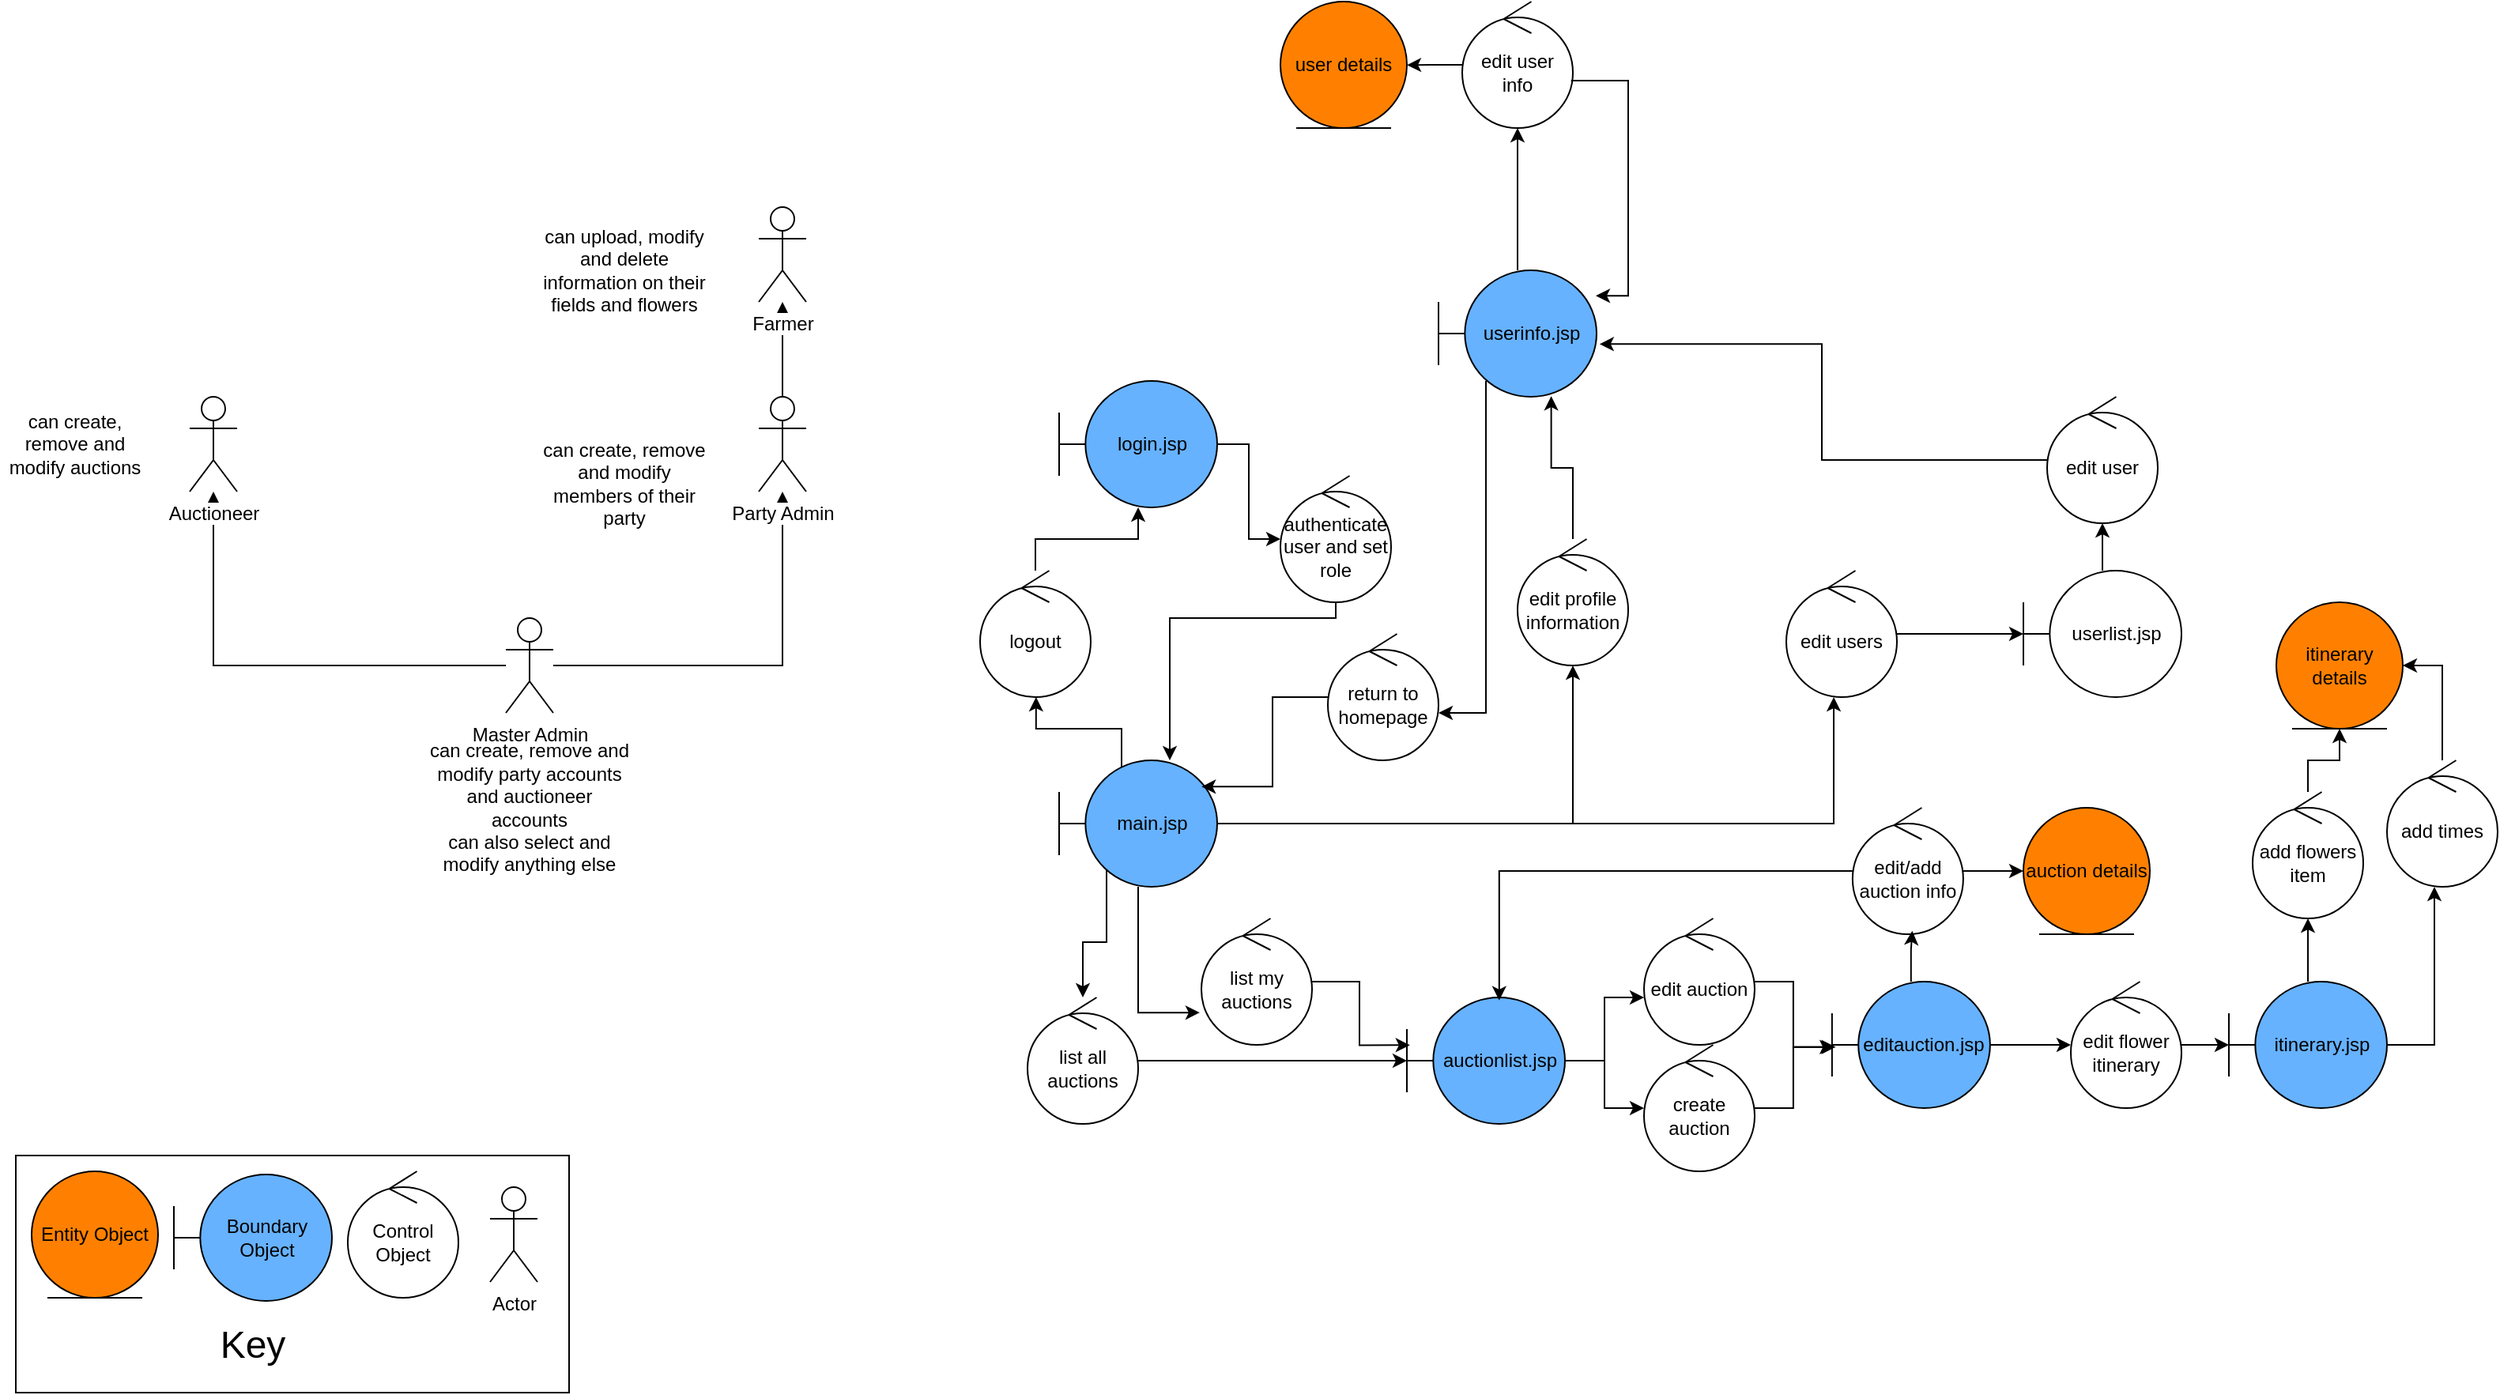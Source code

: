 <mxfile version="12.6.2" type="device"><diagram name="Page-1" id="e7e014a7-5840-1c2e-5031-d8a46d1fe8dd"><mxGraphModel dx="1504" dy="691" grid="1" gridSize="10" guides="1" tooltips="1" connect="1" arrows="1" fold="1" page="1" pageScale="1" pageWidth="1169" pageHeight="826" background="#ffffff" math="0" shadow="0"><root><mxCell id="0"/><mxCell id="1" parent="0"/><mxCell id="zWwaQ9CcFNDNNIFdKyvK-45" value="&lt;div&gt;&lt;br&gt;&lt;/div&gt;&lt;div&gt;&lt;br&gt;&lt;/div&gt;&lt;div&gt;&lt;br&gt;&lt;/div&gt;&lt;div&gt;&lt;br&gt;&lt;/div&gt;&lt;div&gt;&lt;br&gt;&lt;/div&gt;&lt;div&gt;&lt;br&gt;&lt;/div&gt;&lt;div&gt;&lt;br&gt;&lt;/div&gt;&lt;div&gt;&lt;br&gt;&lt;/div&gt;" style="rounded=0;whiteSpace=wrap;html=1;fillColor=none;" vertex="1" parent="1"><mxGeometry x="20" y="800" width="350" height="150" as="geometry"/></mxCell><mxCell id="zWwaQ9CcFNDNNIFdKyvK-55" value="" style="edgeStyle=orthogonalEdgeStyle;rounded=0;orthogonalLoop=1;jettySize=auto;html=1;" edge="1" parent="1" source="zWwaQ9CcFNDNNIFdKyvK-50" target="zWwaQ9CcFNDNNIFdKyvK-54"><mxGeometry relative="1" as="geometry"/></mxCell><mxCell id="zWwaQ9CcFNDNNIFdKyvK-59" value="" style="edgeStyle=orthogonalEdgeStyle;rounded=0;orthogonalLoop=1;jettySize=auto;html=1;" edge="1" parent="1" source="zWwaQ9CcFNDNNIFdKyvK-50" target="zWwaQ9CcFNDNNIFdKyvK-58"><mxGeometry relative="1" as="geometry"/></mxCell><mxCell id="zWwaQ9CcFNDNNIFdKyvK-50" value="Master Admin" style="shape=umlActor;verticalLabelPosition=bottom;labelBackgroundColor=#ffffff;verticalAlign=top;html=1;fillColor=none;" vertex="1" parent="1"><mxGeometry x="330" y="460" width="30" height="60" as="geometry"/></mxCell><mxCell id="zWwaQ9CcFNDNNIFdKyvK-61" value="" style="edgeStyle=orthogonalEdgeStyle;rounded=0;orthogonalLoop=1;jettySize=auto;html=1;" edge="1" parent="1" source="zWwaQ9CcFNDNNIFdKyvK-58" target="zWwaQ9CcFNDNNIFdKyvK-60"><mxGeometry relative="1" as="geometry"/></mxCell><mxCell id="zWwaQ9CcFNDNNIFdKyvK-58" value="Party Admin" style="shape=umlActor;verticalLabelPosition=bottom;labelBackgroundColor=#ffffff;verticalAlign=top;html=1;fillColor=none;" vertex="1" parent="1"><mxGeometry x="490" y="320" width="30" height="60" as="geometry"/></mxCell><mxCell id="zWwaQ9CcFNDNNIFdKyvK-60" value="Farmer" style="shape=umlActor;verticalLabelPosition=bottom;labelBackgroundColor=#ffffff;verticalAlign=top;html=1;fillColor=none;" vertex="1" parent="1"><mxGeometry x="490" y="200" width="30" height="60" as="geometry"/></mxCell><mxCell id="zWwaQ9CcFNDNNIFdKyvK-54" value="Auctioneer" style="shape=umlActor;verticalLabelPosition=bottom;labelBackgroundColor=#ffffff;verticalAlign=top;html=1;fillColor=none;" vertex="1" parent="1"><mxGeometry x="130" y="320" width="30" height="60" as="geometry"/></mxCell><mxCell id="zWwaQ9CcFNDNNIFdKyvK-62" value="can create, remove and modify auctions" style="text;html=1;strokeColor=none;fillColor=none;align=center;verticalAlign=middle;whiteSpace=wrap;rounded=0;" vertex="1" parent="1"><mxGeometry x="10" y="330" width="95" height="40" as="geometry"/></mxCell><mxCell id="zWwaQ9CcFNDNNIFdKyvK-63" value="&lt;div&gt;can create, remove and modify party accounts and auctioneer accounts&lt;/div&gt;&lt;div&gt;can also select and modify anything else&lt;br&gt;&lt;/div&gt;" style="text;html=1;strokeColor=none;fillColor=none;align=center;verticalAlign=middle;whiteSpace=wrap;rounded=0;" vertex="1" parent="1"><mxGeometry x="280" y="570" width="130" height="20" as="geometry"/></mxCell><mxCell id="zWwaQ9CcFNDNNIFdKyvK-64" value="can create, remove and modify members of their party" style="text;html=1;strokeColor=none;fillColor=none;align=center;verticalAlign=middle;whiteSpace=wrap;rounded=0;" vertex="1" parent="1"><mxGeometry x="350" y="350" width="110" height="50" as="geometry"/></mxCell><mxCell id="zWwaQ9CcFNDNNIFdKyvK-65" value="can upload, modify and delete information on their fields and flowers" style="text;html=1;strokeColor=none;fillColor=none;align=center;verticalAlign=middle;whiteSpace=wrap;rounded=0;" vertex="1" parent="1"><mxGeometry x="345" y="210" width="120" height="60" as="geometry"/></mxCell><mxCell id="zWwaQ9CcFNDNNIFdKyvK-79" value="" style="edgeStyle=orthogonalEdgeStyle;rounded=0;orthogonalLoop=1;jettySize=auto;html=1;entryX=0;entryY=0.5;entryDx=0;entryDy=0;entryPerimeter=0;" edge="1" parent="1" source="zWwaQ9CcFNDNNIFdKyvK-67" target="zWwaQ9CcFNDNNIFdKyvK-80"><mxGeometry relative="1" as="geometry"><mxPoint x="820" y="419.588" as="targetPoint"/></mxGeometry></mxCell><mxCell id="zWwaQ9CcFNDNNIFdKyvK-67" value="login.jsp" style="shape=umlBoundary;whiteSpace=wrap;html=1;fillColor=#66B2FF;" vertex="1" parent="1"><mxGeometry x="680" y="310" width="100" height="80" as="geometry"/></mxCell><mxCell id="zWwaQ9CcFNDNNIFdKyvK-75" value="" style="edgeStyle=orthogonalEdgeStyle;rounded=0;orthogonalLoop=1;jettySize=auto;html=1;" edge="1" parent="1" source="zWwaQ9CcFNDNNIFdKyvK-71" target="zWwaQ9CcFNDNNIFdKyvK-73"><mxGeometry relative="1" as="geometry"><mxPoint x="1050.118" y="200" as="targetPoint"/></mxGeometry></mxCell><mxCell id="zWwaQ9CcFNDNNIFdKyvK-101" style="edgeStyle=orthogonalEdgeStyle;rounded=0;orthogonalLoop=1;jettySize=auto;html=1;entryX=1;entryY=0.625;entryDx=0;entryDy=0;entryPerimeter=0;exitX=0.3;exitY=0.875;exitDx=0;exitDy=0;exitPerimeter=0;" edge="1" parent="1" source="zWwaQ9CcFNDNNIFdKyvK-71" target="zWwaQ9CcFNDNNIFdKyvK-102"><mxGeometry relative="1" as="geometry"><mxPoint x="940" y="520" as="targetPoint"/><Array as="points"><mxPoint x="950" y="520"/></Array></mxGeometry></mxCell><mxCell id="zWwaQ9CcFNDNNIFdKyvK-71" value="userinfo.jsp" style="shape=umlBoundary;whiteSpace=wrap;html=1;fillColor=#66B2FF;" vertex="1" parent="1"><mxGeometry x="920" y="240" width="100" height="80" as="geometry"/></mxCell><mxCell id="zWwaQ9CcFNDNNIFdKyvK-77" value="" style="edgeStyle=orthogonalEdgeStyle;rounded=0;orthogonalLoop=1;jettySize=auto;html=1;entryX=0.995;entryY=0.201;entryDx=0;entryDy=0;entryPerimeter=0;" edge="1" parent="1" source="zWwaQ9CcFNDNNIFdKyvK-73" target="zWwaQ9CcFNDNNIFdKyvK-71"><mxGeometry relative="1" as="geometry"><mxPoint x="1030" y="260" as="targetPoint"/><Array as="points"><mxPoint x="1040" y="120"/><mxPoint x="1040" y="256"/></Array></mxGeometry></mxCell><mxCell id="zWwaQ9CcFNDNNIFdKyvK-140" value="" style="edgeStyle=orthogonalEdgeStyle;rounded=0;orthogonalLoop=1;jettySize=auto;html=1;" edge="1" parent="1" source="zWwaQ9CcFNDNNIFdKyvK-73"><mxGeometry relative="1" as="geometry"><mxPoint x="900.0" y="110.176" as="targetPoint"/></mxGeometry></mxCell><mxCell id="zWwaQ9CcFNDNNIFdKyvK-73" value="edit user info" style="ellipse;shape=umlControl;whiteSpace=wrap;html=1;fillColor=none;" vertex="1" parent="1"><mxGeometry x="935" y="70" width="70" height="80" as="geometry"/></mxCell><mxCell id="zWwaQ9CcFNDNNIFdKyvK-82" style="edgeStyle=orthogonalEdgeStyle;rounded=0;orthogonalLoop=1;jettySize=auto;html=1;" edge="1" parent="1" source="zWwaQ9CcFNDNNIFdKyvK-80" target="zWwaQ9CcFNDNNIFdKyvK-81"><mxGeometry relative="1" as="geometry"><Array as="points"><mxPoint x="855" y="460"/><mxPoint x="750" y="460"/></Array></mxGeometry></mxCell><mxCell id="zWwaQ9CcFNDNNIFdKyvK-80" value="authenticate user and set role" style="ellipse;shape=umlControl;whiteSpace=wrap;html=1;fillColor=none;" vertex="1" parent="1"><mxGeometry x="820" y="370" width="70" height="80" as="geometry"/></mxCell><mxCell id="zWwaQ9CcFNDNNIFdKyvK-85" style="edgeStyle=orthogonalEdgeStyle;rounded=0;orthogonalLoop=1;jettySize=auto;html=1;" edge="1" parent="1" source="zWwaQ9CcFNDNNIFdKyvK-81" target="zWwaQ9CcFNDNNIFdKyvK-84"><mxGeometry relative="1" as="geometry"/></mxCell><mxCell id="zWwaQ9CcFNDNNIFdKyvK-87" style="edgeStyle=orthogonalEdgeStyle;rounded=0;orthogonalLoop=1;jettySize=auto;html=1;entryX=0.429;entryY=1;entryDx=0;entryDy=0;entryPerimeter=0;" edge="1" parent="1" source="zWwaQ9CcFNDNNIFdKyvK-81" target="zWwaQ9CcFNDNNIFdKyvK-89"><mxGeometry relative="1" as="geometry"><mxPoint x="1190" y="550" as="targetPoint"/></mxGeometry></mxCell><mxCell id="zWwaQ9CcFNDNNIFdKyvK-93" style="edgeStyle=orthogonalEdgeStyle;rounded=0;orthogonalLoop=1;jettySize=auto;html=1;entryX=0.506;entryY=1;entryDx=0;entryDy=0;entryPerimeter=0;exitX=0.395;exitY=0.076;exitDx=0;exitDy=0;exitPerimeter=0;" edge="1" parent="1" source="zWwaQ9CcFNDNNIFdKyvK-81" target="zWwaQ9CcFNDNNIFdKyvK-94"><mxGeometry relative="1" as="geometry"><mxPoint x="710" y="460" as="targetPoint"/><Array as="points"><mxPoint x="720" y="530"/><mxPoint x="665" y="530"/></Array></mxGeometry></mxCell><mxCell id="zWwaQ9CcFNDNNIFdKyvK-105" value="" style="edgeStyle=orthogonalEdgeStyle;rounded=0;orthogonalLoop=1;jettySize=auto;html=1;exitX=0.289;exitY=0.84;exitDx=0;exitDy=0;exitPerimeter=0;" edge="1" parent="1" source="zWwaQ9CcFNDNNIFdKyvK-81" target="zWwaQ9CcFNDNNIFdKyvK-104"><mxGeometry relative="1" as="geometry"><Array as="points"><mxPoint x="710" y="617"/><mxPoint x="710" y="665"/><mxPoint x="695" y="665"/></Array></mxGeometry></mxCell><mxCell id="zWwaQ9CcFNDNNIFdKyvK-107" style="edgeStyle=orthogonalEdgeStyle;rounded=0;orthogonalLoop=1;jettySize=auto;html=1;entryX=-0.015;entryY=0.745;entryDx=0;entryDy=0;entryPerimeter=0;" edge="1" parent="1" source="zWwaQ9CcFNDNNIFdKyvK-81" target="zWwaQ9CcFNDNNIFdKyvK-106"><mxGeometry relative="1" as="geometry"/></mxCell><mxCell id="zWwaQ9CcFNDNNIFdKyvK-81" value="main.jsp" style="shape=umlBoundary;whiteSpace=wrap;html=1;fillColor=#66B2FF;" vertex="1" parent="1"><mxGeometry x="680" y="550" width="100" height="80" as="geometry"/></mxCell><mxCell id="zWwaQ9CcFNDNNIFdKyvK-86" style="edgeStyle=orthogonalEdgeStyle;rounded=0;orthogonalLoop=1;jettySize=auto;html=1;entryX=0.713;entryY=0.995;entryDx=0;entryDy=0;entryPerimeter=0;" edge="1" parent="1" source="zWwaQ9CcFNDNNIFdKyvK-84" target="zWwaQ9CcFNDNNIFdKyvK-71"><mxGeometry relative="1" as="geometry"/></mxCell><mxCell id="zWwaQ9CcFNDNNIFdKyvK-84" value="edit profile information" style="ellipse;shape=umlControl;whiteSpace=wrap;html=1;fillColor=none;" vertex="1" parent="1"><mxGeometry x="970" y="410" width="70" height="80" as="geometry"/></mxCell><mxCell id="zWwaQ9CcFNDNNIFdKyvK-91" value="" style="edgeStyle=orthogonalEdgeStyle;rounded=0;orthogonalLoop=1;jettySize=auto;html=1;" edge="1" parent="1" source="zWwaQ9CcFNDNNIFdKyvK-89"><mxGeometry relative="1" as="geometry"><mxPoint x="1290" y="470" as="targetPoint"/></mxGeometry></mxCell><mxCell id="zWwaQ9CcFNDNNIFdKyvK-89" value="edit users" style="ellipse;shape=umlControl;whiteSpace=wrap;html=1;fillColor=none;" vertex="1" parent="1"><mxGeometry x="1140" y="430" width="70" height="80" as="geometry"/></mxCell><mxCell id="zWwaQ9CcFNDNNIFdKyvK-99" value="" style="edgeStyle=orthogonalEdgeStyle;rounded=0;orthogonalLoop=1;jettySize=auto;html=1;" edge="1" parent="1" source="zWwaQ9CcFNDNNIFdKyvK-92" target="zWwaQ9CcFNDNNIFdKyvK-98"><mxGeometry relative="1" as="geometry"/></mxCell><mxCell id="zWwaQ9CcFNDNNIFdKyvK-92" value="userlist.jsp" style="shape=umlBoundary;whiteSpace=wrap;html=1;fillColor=none;" vertex="1" parent="1"><mxGeometry x="1290" y="430" width="100" height="80" as="geometry"/></mxCell><mxCell id="zWwaQ9CcFNDNNIFdKyvK-95" style="edgeStyle=orthogonalEdgeStyle;rounded=0;orthogonalLoop=1;jettySize=auto;html=1;" edge="1" parent="1" source="zWwaQ9CcFNDNNIFdKyvK-94" target="zWwaQ9CcFNDNNIFdKyvK-67"><mxGeometry relative="1" as="geometry"/></mxCell><mxCell id="zWwaQ9CcFNDNNIFdKyvK-94" value="logout" style="ellipse;shape=umlControl;whiteSpace=wrap;html=1;fillColor=none;" vertex="1" parent="1"><mxGeometry x="630" y="430" width="70" height="80" as="geometry"/></mxCell><mxCell id="zWwaQ9CcFNDNNIFdKyvK-100" style="edgeStyle=orthogonalEdgeStyle;rounded=0;orthogonalLoop=1;jettySize=auto;html=1;entryX=1.019;entryY=0.583;entryDx=0;entryDy=0;entryPerimeter=0;" edge="1" parent="1" source="zWwaQ9CcFNDNNIFdKyvK-98" target="zWwaQ9CcFNDNNIFdKyvK-71"><mxGeometry relative="1" as="geometry"/></mxCell><mxCell id="zWwaQ9CcFNDNNIFdKyvK-98" value="edit user" style="ellipse;shape=umlControl;whiteSpace=wrap;html=1;fillColor=none;" vertex="1" parent="1"><mxGeometry x="1305" y="320" width="70" height="80" as="geometry"/></mxCell><mxCell id="zWwaQ9CcFNDNNIFdKyvK-103" style="edgeStyle=orthogonalEdgeStyle;rounded=0;orthogonalLoop=1;jettySize=auto;html=1;entryX=0.901;entryY=0.208;entryDx=0;entryDy=0;entryPerimeter=0;" edge="1" parent="1" source="zWwaQ9CcFNDNNIFdKyvK-102" target="zWwaQ9CcFNDNNIFdKyvK-81"><mxGeometry relative="1" as="geometry"/></mxCell><mxCell id="zWwaQ9CcFNDNNIFdKyvK-102" value="return to homepage" style="ellipse;shape=umlControl;whiteSpace=wrap;html=1;fillColor=none;" vertex="1" parent="1"><mxGeometry x="850" y="470" width="70" height="80" as="geometry"/></mxCell><mxCell id="zWwaQ9CcFNDNNIFdKyvK-110" style="edgeStyle=orthogonalEdgeStyle;rounded=0;orthogonalLoop=1;jettySize=auto;html=1;" edge="1" parent="1" source="zWwaQ9CcFNDNNIFdKyvK-104" target="zWwaQ9CcFNDNNIFdKyvK-108"><mxGeometry relative="1" as="geometry"/></mxCell><mxCell id="zWwaQ9CcFNDNNIFdKyvK-104" value="list all auctions" style="ellipse;shape=umlControl;whiteSpace=wrap;html=1;fillColor=none;" vertex="1" parent="1"><mxGeometry x="660" y="700" width="70" height="80" as="geometry"/></mxCell><mxCell id="zWwaQ9CcFNDNNIFdKyvK-109" style="edgeStyle=orthogonalEdgeStyle;rounded=0;orthogonalLoop=1;jettySize=auto;html=1;entryX=0.019;entryY=0.377;entryDx=0;entryDy=0;entryPerimeter=0;" edge="1" parent="1" source="zWwaQ9CcFNDNNIFdKyvK-106" target="zWwaQ9CcFNDNNIFdKyvK-108"><mxGeometry relative="1" as="geometry"/></mxCell><mxCell id="zWwaQ9CcFNDNNIFdKyvK-106" value="list my auctions" style="ellipse;shape=umlControl;whiteSpace=wrap;html=1;fillColor=none;" vertex="1" parent="1"><mxGeometry x="770" y="650" width="70" height="80" as="geometry"/></mxCell><mxCell id="zWwaQ9CcFNDNNIFdKyvK-112" style="edgeStyle=orthogonalEdgeStyle;rounded=0;orthogonalLoop=1;jettySize=auto;html=1;entryX=0;entryY=0.625;entryDx=0;entryDy=0;entryPerimeter=0;" edge="1" parent="1" source="zWwaQ9CcFNDNNIFdKyvK-108" target="zWwaQ9CcFNDNNIFdKyvK-111"><mxGeometry relative="1" as="geometry"/></mxCell><mxCell id="zWwaQ9CcFNDNNIFdKyvK-114" style="edgeStyle=orthogonalEdgeStyle;rounded=0;orthogonalLoop=1;jettySize=auto;html=1;" edge="1" parent="1" source="zWwaQ9CcFNDNNIFdKyvK-108" target="zWwaQ9CcFNDNNIFdKyvK-113"><mxGeometry relative="1" as="geometry"/></mxCell><mxCell id="zWwaQ9CcFNDNNIFdKyvK-108" value="auctionlist.jsp" style="shape=umlBoundary;whiteSpace=wrap;html=1;fillColor=#66B2FF;" vertex="1" parent="1"><mxGeometry x="900" y="700" width="100" height="80" as="geometry"/></mxCell><mxCell id="zWwaQ9CcFNDNNIFdKyvK-116" style="edgeStyle=orthogonalEdgeStyle;rounded=0;orthogonalLoop=1;jettySize=auto;html=1;entryX=0.012;entryY=0.517;entryDx=0;entryDy=0;entryPerimeter=0;" edge="1" parent="1" source="zWwaQ9CcFNDNNIFdKyvK-111" target="zWwaQ9CcFNDNNIFdKyvK-115"><mxGeometry relative="1" as="geometry"/></mxCell><mxCell id="zWwaQ9CcFNDNNIFdKyvK-111" value="edit auction" style="ellipse;shape=umlControl;whiteSpace=wrap;html=1;fillColor=none;" vertex="1" parent="1"><mxGeometry x="1050" y="650" width="70" height="80" as="geometry"/></mxCell><mxCell id="zWwaQ9CcFNDNNIFdKyvK-118" style="edgeStyle=orthogonalEdgeStyle;rounded=0;orthogonalLoop=1;jettySize=auto;html=1;entryX=0.024;entryY=0.517;entryDx=0;entryDy=0;entryPerimeter=0;" edge="1" parent="1" source="zWwaQ9CcFNDNNIFdKyvK-113" target="zWwaQ9CcFNDNNIFdKyvK-115"><mxGeometry relative="1" as="geometry"/></mxCell><mxCell id="zWwaQ9CcFNDNNIFdKyvK-113" value="create auction" style="ellipse;shape=umlControl;whiteSpace=wrap;html=1;fillColor=none;" vertex="1" parent="1"><mxGeometry x="1050" y="730" width="70" height="80" as="geometry"/></mxCell><mxCell id="zWwaQ9CcFNDNNIFdKyvK-125" style="edgeStyle=orthogonalEdgeStyle;rounded=0;orthogonalLoop=1;jettySize=auto;html=1;entryX=0.539;entryY=0.973;entryDx=0;entryDy=0;entryPerimeter=0;" edge="1" parent="1" source="zWwaQ9CcFNDNNIFdKyvK-115" target="zWwaQ9CcFNDNNIFdKyvK-124"><mxGeometry relative="1" as="geometry"/></mxCell><mxCell id="zWwaQ9CcFNDNNIFdKyvK-128" value="" style="edgeStyle=orthogonalEdgeStyle;rounded=0;orthogonalLoop=1;jettySize=auto;html=1;" edge="1" parent="1" source="zWwaQ9CcFNDNNIFdKyvK-115" target="zWwaQ9CcFNDNNIFdKyvK-127"><mxGeometry relative="1" as="geometry"/></mxCell><mxCell id="zWwaQ9CcFNDNNIFdKyvK-115" value="editauction.jsp" style="shape=umlBoundary;whiteSpace=wrap;html=1;fillColor=#66B2FF;" vertex="1" parent="1"><mxGeometry x="1168.94" y="690" width="100" height="80" as="geometry"/></mxCell><mxCell id="zWwaQ9CcFNDNNIFdKyvK-126" style="edgeStyle=orthogonalEdgeStyle;rounded=0;orthogonalLoop=1;jettySize=auto;html=1;entryX=0.584;entryY=0.024;entryDx=0;entryDy=0;entryPerimeter=0;" edge="1" parent="1" source="zWwaQ9CcFNDNNIFdKyvK-124" target="zWwaQ9CcFNDNNIFdKyvK-108"><mxGeometry relative="1" as="geometry"/></mxCell><mxCell id="zWwaQ9CcFNDNNIFdKyvK-146" value="" style="edgeStyle=orthogonalEdgeStyle;rounded=0;orthogonalLoop=1;jettySize=auto;html=1;" edge="1" parent="1" source="zWwaQ9CcFNDNNIFdKyvK-124" target="zWwaQ9CcFNDNNIFdKyvK-145"><mxGeometry relative="1" as="geometry"/></mxCell><mxCell id="zWwaQ9CcFNDNNIFdKyvK-124" value="edit/add auction info" style="ellipse;shape=umlControl;whiteSpace=wrap;html=1;fillColor=none;" vertex="1" parent="1"><mxGeometry x="1181.94" y="580" width="70" height="80" as="geometry"/></mxCell><mxCell id="zWwaQ9CcFNDNNIFdKyvK-132" value="" style="edgeStyle=orthogonalEdgeStyle;rounded=0;orthogonalLoop=1;jettySize=auto;html=1;" edge="1" parent="1" source="zWwaQ9CcFNDNNIFdKyvK-127" target="zWwaQ9CcFNDNNIFdKyvK-131"><mxGeometry relative="1" as="geometry"/></mxCell><mxCell id="zWwaQ9CcFNDNNIFdKyvK-127" value="edit flower itinerary" style="ellipse;shape=umlControl;whiteSpace=wrap;html=1;fillColor=none;" vertex="1" parent="1"><mxGeometry x="1320" y="690" width="70" height="80" as="geometry"/></mxCell><mxCell id="zWwaQ9CcFNDNNIFdKyvK-134" style="edgeStyle=orthogonalEdgeStyle;rounded=0;orthogonalLoop=1;jettySize=auto;html=1;" edge="1" parent="1" source="zWwaQ9CcFNDNNIFdKyvK-131" target="zWwaQ9CcFNDNNIFdKyvK-133"><mxGeometry relative="1" as="geometry"/></mxCell><mxCell id="zWwaQ9CcFNDNNIFdKyvK-136" style="edgeStyle=orthogonalEdgeStyle;rounded=0;orthogonalLoop=1;jettySize=auto;html=1;" edge="1" parent="1" source="zWwaQ9CcFNDNNIFdKyvK-131"><mxGeometry relative="1" as="geometry"><mxPoint x="1550" y="630" as="targetPoint"/><Array as="points"><mxPoint x="1550" y="730"/></Array></mxGeometry></mxCell><mxCell id="zWwaQ9CcFNDNNIFdKyvK-131" value="itinerary.jsp" style="shape=umlBoundary;whiteSpace=wrap;html=1;fillColor=#66B2FF;" vertex="1" parent="1"><mxGeometry x="1420" y="690" width="100" height="80" as="geometry"/></mxCell><mxCell id="zWwaQ9CcFNDNNIFdKyvK-144" style="edgeStyle=orthogonalEdgeStyle;rounded=0;orthogonalLoop=1;jettySize=auto;html=1;entryX=0.5;entryY=1;entryDx=0;entryDy=0;" edge="1" parent="1" source="zWwaQ9CcFNDNNIFdKyvK-133" target="zWwaQ9CcFNDNNIFdKyvK-142"><mxGeometry relative="1" as="geometry"/></mxCell><mxCell id="zWwaQ9CcFNDNNIFdKyvK-133" value="add flowers item" style="ellipse;shape=umlControl;whiteSpace=wrap;html=1;fillColor=none;" vertex="1" parent="1"><mxGeometry x="1435" y="570" width="70" height="80" as="geometry"/></mxCell><mxCell id="zWwaQ9CcFNDNNIFdKyvK-143" style="edgeStyle=orthogonalEdgeStyle;rounded=0;orthogonalLoop=1;jettySize=auto;html=1;entryX=1;entryY=0.5;entryDx=0;entryDy=0;" edge="1" parent="1" source="zWwaQ9CcFNDNNIFdKyvK-137" target="zWwaQ9CcFNDNNIFdKyvK-142"><mxGeometry relative="1" as="geometry"/></mxCell><mxCell id="zWwaQ9CcFNDNNIFdKyvK-137" value="add times" style="ellipse;shape=umlControl;whiteSpace=wrap;html=1;fillColor=none;" vertex="1" parent="1"><mxGeometry x="1520" y="550" width="70" height="80" as="geometry"/></mxCell><mxCell id="zWwaQ9CcFNDNNIFdKyvK-41" value="Entity Object" style="ellipse;shape=umlEntity;whiteSpace=wrap;html=1;fillColor=#FF8000;" vertex="1" parent="1"><mxGeometry x="30" y="810" width="80" height="80" as="geometry"/></mxCell><mxCell id="zWwaQ9CcFNDNNIFdKyvK-42" value="Control Object" style="ellipse;shape=umlControl;whiteSpace=wrap;html=1;" vertex="1" parent="1"><mxGeometry x="230" y="810" width="70" height="80" as="geometry"/></mxCell><mxCell id="zWwaQ9CcFNDNNIFdKyvK-43" value="Actor" style="shape=umlActor;verticalLabelPosition=bottom;labelBackgroundColor=#ffffff;verticalAlign=top;html=1;" vertex="1" parent="1"><mxGeometry x="320" y="820" width="30" height="60" as="geometry"/></mxCell><mxCell id="zWwaQ9CcFNDNNIFdKyvK-46" value="&lt;font style=&quot;font-size: 24px&quot;&gt;Key&lt;/font&gt;" style="text;html=1;strokeColor=none;fillColor=none;align=center;verticalAlign=middle;whiteSpace=wrap;rounded=0;" vertex="1" parent="1"><mxGeometry x="125" y="890" width="90" height="60" as="geometry"/></mxCell><mxCell id="zWwaQ9CcFNDNNIFdKyvK-138" value="Boundary Object" style="shape=umlBoundary;whiteSpace=wrap;html=1;fillColor=#66B2FF;" vertex="1" parent="1"><mxGeometry x="120" y="812" width="100" height="80" as="geometry"/></mxCell><mxCell id="zWwaQ9CcFNDNNIFdKyvK-141" value="user details" style="ellipse;shape=umlEntity;whiteSpace=wrap;html=1;fillColor=#FF8000;" vertex="1" parent="1"><mxGeometry x="820" y="70" width="80" height="80" as="geometry"/></mxCell><mxCell id="zWwaQ9CcFNDNNIFdKyvK-142" value="itinerary details" style="ellipse;shape=umlEntity;whiteSpace=wrap;html=1;fillColor=#FF8000;" vertex="1" parent="1"><mxGeometry x="1450" y="450" width="80" height="80" as="geometry"/></mxCell><mxCell id="zWwaQ9CcFNDNNIFdKyvK-145" value="auction details" style="ellipse;shape=umlEntity;whiteSpace=wrap;html=1;fillColor=#FF8000;" vertex="1" parent="1"><mxGeometry x="1290" y="580" width="80" height="80" as="geometry"/></mxCell></root></mxGraphModel></diagram></mxfile>